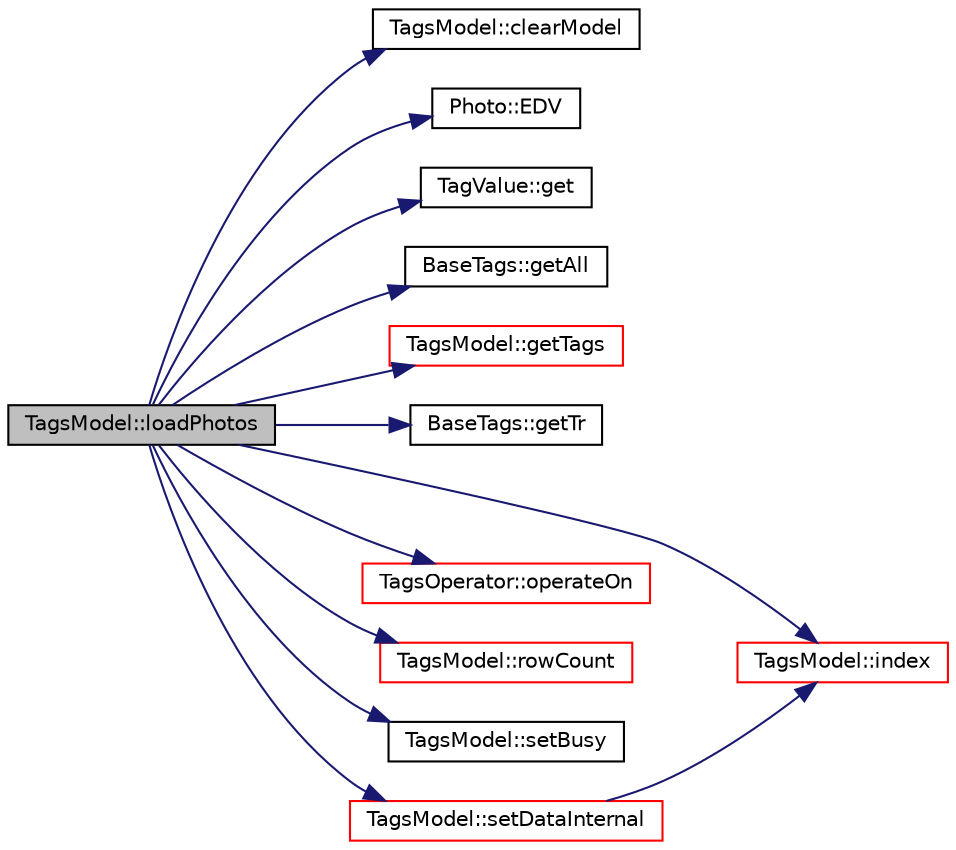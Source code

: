 digraph "TagsModel::loadPhotos"
{
 // LATEX_PDF_SIZE
  edge [fontname="Helvetica",fontsize="10",labelfontname="Helvetica",labelfontsize="10"];
  node [fontname="Helvetica",fontsize="10",shape=record];
  rankdir="LR";
  Node1 [label="TagsModel::loadPhotos",height=0.2,width=0.4,color="black", fillcolor="grey75", style="filled", fontcolor="black",tooltip=" "];
  Node1 -> Node2 [color="midnightblue",fontsize="10",style="solid",fontname="Helvetica"];
  Node2 [label="TagsModel::clearModel",height=0.2,width=0.4,color="black", fillcolor="white", style="filled",URL="$class_tags_model.html#af7dd528ba8e78953e0a5d71eb05ffc9d",tooltip=" "];
  Node1 -> Node3 [color="midnightblue",fontsize="10",style="solid",fontname="Helvetica"];
  Node3 [label="Photo::EDV",height=0.2,width=0.4,color="black", fillcolor="white", style="filled",URL="$namespace_photo.html#a4946d140f6023adf17bc70b3e0f0d2e8",tooltip=" "];
  Node1 -> Node4 [color="midnightblue",fontsize="10",style="solid",fontname="Helvetica"];
  Node4 [label="TagValue::get",height=0.2,width=0.4,color="black", fillcolor="white", style="filled",URL="$class_tag_value.html#aab2bd7db55463e2d2c4962b17a1c7b7c",tooltip=" "];
  Node1 -> Node5 [color="midnightblue",fontsize="10",style="solid",fontname="Helvetica"];
  Node5 [label="BaseTags::getAll",height=0.2,width=0.4,color="black", fillcolor="white", style="filled",URL="$class_base_tags.html#a3ce04bcde2b5c25532fe7ba17717e48e",tooltip="get list of all possible tag types"];
  Node1 -> Node6 [color="midnightblue",fontsize="10",style="solid",fontname="Helvetica"];
  Node6 [label="TagsModel::getTags",height=0.2,width=0.4,color="red", fillcolor="white", style="filled",URL="$class_tags_model.html#a882ea0bbf9cb76f6a7c100d35a352644",tooltip=" "];
  Node1 -> Node9 [color="midnightblue",fontsize="10",style="solid",fontname="Helvetica"];
  Node9 [label="BaseTags::getTr",height=0.2,width=0.4,color="black", fillcolor="white", style="filled",URL="$class_base_tags.html#a122f9470cf8a6e39c799778c0aad1b8f",tooltip="Get translated text for tag."];
  Node1 -> Node10 [color="midnightblue",fontsize="10",style="solid",fontname="Helvetica"];
  Node10 [label="TagsModel::index",height=0.2,width=0.4,color="red", fillcolor="white", style="filled",URL="$class_tags_model.html#a5eb7447c0a00b696ff9b6395aea50ded",tooltip=" "];
  Node1 -> Node12 [color="midnightblue",fontsize="10",style="solid",fontname="Helvetica"];
  Node12 [label="TagsOperator::operateOn",height=0.2,width=0.4,color="red", fillcolor="white", style="filled",URL="$class_tags_operator.html#a3505aedf264957cde44a34b73314b311",tooltip=" "];
  Node1 -> Node14 [color="midnightblue",fontsize="10",style="solid",fontname="Helvetica"];
  Node14 [label="TagsModel::rowCount",height=0.2,width=0.4,color="red", fillcolor="white", style="filled",URL="$class_tags_model.html#a689a1081b579931e30d4eb6191ccccd5",tooltip=" "];
  Node1 -> Node15 [color="midnightblue",fontsize="10",style="solid",fontname="Helvetica"];
  Node15 [label="TagsModel::setBusy",height=0.2,width=0.4,color="black", fillcolor="white", style="filled",URL="$class_tags_model.html#a3f9f22e3153752c3ae754a82e53bd9c3",tooltip=" "];
  Node1 -> Node16 [color="midnightblue",fontsize="10",style="solid",fontname="Helvetica"];
  Node16 [label="TagsModel::setDataInternal",height=0.2,width=0.4,color="red", fillcolor="white", style="filled",URL="$class_tags_model.html#a2bdeb93a72435acfbe09a1432c0c5f97",tooltip=" "];
  Node16 -> Node10 [color="midnightblue",fontsize="10",style="solid",fontname="Helvetica"];
}
